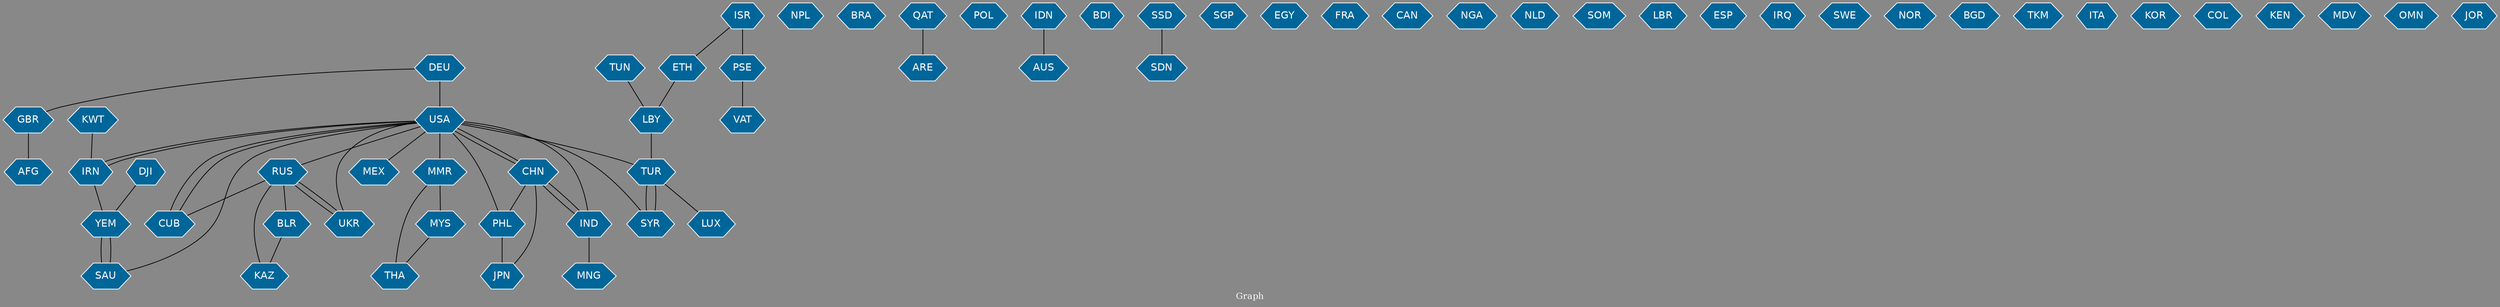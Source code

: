 // Countries together in item graph
graph {
	graph [bgcolor="#888888" fontcolor=white fontsize=12 label="Graph" outputorder=edgesfirst overlap=prism]
	node [color=white fillcolor="#006699" fontcolor=white fontname=Helvetica shape=hexagon style=filled]
	edge [arrowhead=open color=black fontcolor=white fontname=Courier fontsize=12]
		DEU [label=DEU]
		USA [label=USA]
		PHL [label=PHL]
		JPN [label=JPN]
		NPL [label=NPL]
		UKR [label=UKR]
		RUS [label=RUS]
		BRA [label=BRA]
		IRN [label=IRN]
		CHN [label=CHN]
		IND [label=IND]
		ARE [label=ARE]
		AFG [label=AFG]
		POL [label=POL]
		MMR [label=MMR]
		AUS [label=AUS]
		BDI [label=BDI]
		TUN [label=TUN]
		LBY [label=LBY]
		SDN [label=SDN]
		THA [label=THA]
		TUR [label=TUR]
		SGP [label=SGP]
		EGY [label=EGY]
		KWT [label=KWT]
		SYR [label=SYR]
		YEM [label=YEM]
		IDN [label=IDN]
		DJI [label=DJI]
		ISR [label=ISR]
		PSE [label=PSE]
		FRA [label=FRA]
		CUB [label=CUB]
		SAU [label=SAU]
		MYS [label=MYS]
		GBR [label=GBR]
		CAN [label=CAN]
		NGA [label=NGA]
		NLD [label=NLD]
		SOM [label=SOM]
		LBR [label=LBR]
		MNG [label=MNG]
		ESP [label=ESP]
		VAT [label=VAT]
		IRQ [label=IRQ]
		SWE [label=SWE]
		NOR [label=NOR]
		BGD [label=BGD]
		TKM [label=TKM]
		ITA [label=ITA]
		KOR [label=KOR]
		QAT [label=QAT]
		KAZ [label=KAZ]
		COL [label=COL]
		KEN [label=KEN]
		LUX [label=LUX]
		MDV [label=MDV]
		OMN [label=OMN]
		BLR [label=BLR]
		ETH [label=ETH]
		SSD [label=SSD]
		MEX [label=MEX]
		JOR [label=JOR]
			ISR -- ETH [weight=1]
			TUR -- LUX [weight=1]
			MYS -- THA [weight=1]
			SYR -- USA [weight=1]
			TUR -- SYR [weight=1]
			ISR -- PSE [weight=2]
			SYR -- TUR [weight=1]
			UKR -- RUS [weight=2]
			IRN -- USA [weight=1]
			RUS -- KAZ [weight=1]
			CHN -- USA [weight=2]
			ETH -- LBY [weight=1]
			SAU -- YEM [weight=5]
			IND -- MNG [weight=1]
			QAT -- ARE [weight=1]
			BLR -- KAZ [weight=1]
			CHN -- IND [weight=1]
			GBR -- AFG [weight=1]
			USA -- SAU [weight=1]
			USA -- IND [weight=1]
			DEU -- GBR [weight=1]
			MMR -- THA [weight=2]
			TUN -- LBY [weight=1]
			USA -- PHL [weight=1]
			USA -- MEX [weight=1]
			KWT -- IRN [weight=1]
			CHN -- JPN [weight=1]
			PSE -- VAT [weight=1]
			USA -- TUR [weight=1]
			CHN -- PHL [weight=2]
			PHL -- JPN [weight=2]
			USA -- CUB [weight=1]
			DEU -- USA [weight=3]
			IND -- CHN [weight=1]
			USA -- RUS [weight=1]
			MMR -- MYS [weight=1]
			RUS -- BLR [weight=1]
			CUB -- USA [weight=1]
			USA -- MMR [weight=2]
			USA -- CHN [weight=4]
			UKR -- USA [weight=1]
			RUS -- UKR [weight=2]
			LBY -- TUR [weight=1]
			DJI -- YEM [weight=1]
			SSD -- SDN [weight=1]
			IRN -- YEM [weight=1]
			IDN -- AUS [weight=1]
			USA -- IRN [weight=1]
			RUS -- CUB [weight=1]
			YEM -- SAU [weight=2]
}